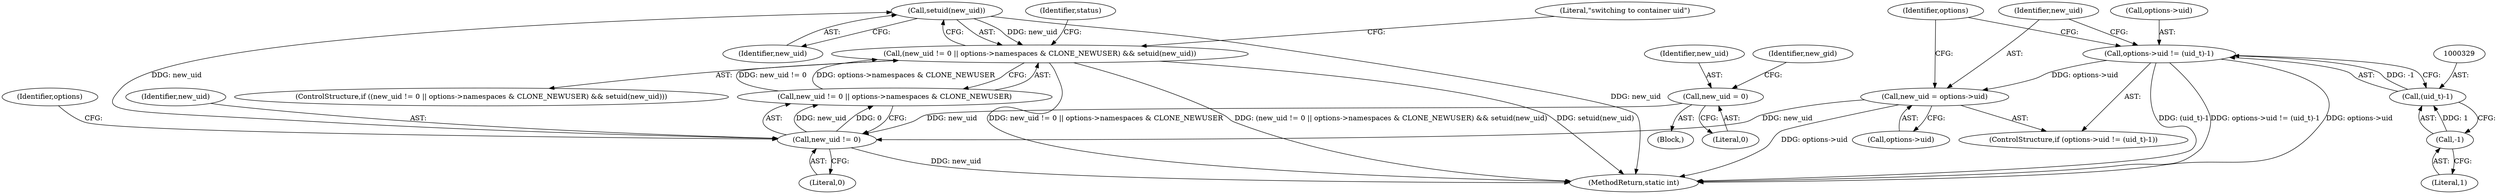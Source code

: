 digraph "0_lxc_81f466d05f2a89cb4f122ef7f593ff3f279b165c@API" {
"1000432" [label="(Call,setuid(new_uid))"];
"1000424" [label="(Call,new_uid != 0)"];
"1000332" [label="(Call,new_uid = options->uid)"];
"1000324" [label="(Call,options->uid != (uid_t)-1)"];
"1000328" [label="(Call,(uid_t)-1)"];
"1000330" [label="(Call,-1)"];
"1000306" [label="(Call,new_uid = 0)"];
"1000422" [label="(Call,(new_uid != 0 || options->namespaces & CLONE_NEWUSER) && setuid(new_uid))"];
"1000333" [label="(Identifier,new_uid)"];
"1000429" [label="(Identifier,options)"];
"1000330" [label="(Call,-1)"];
"1000444" [label="(Identifier,status)"];
"1000308" [label="(Literal,0)"];
"1000436" [label="(Literal,\"switching to container uid\")"];
"1000328" [label="(Call,(uid_t)-1)"];
"1000433" [label="(Identifier,new_uid)"];
"1000310" [label="(Identifier,new_gid)"];
"1000421" [label="(ControlStructure,if ((new_uid != 0 || options->namespaces & CLONE_NEWUSER) && setuid(new_uid)))"];
"1000324" [label="(Call,options->uid != (uid_t)-1)"];
"1000325" [label="(Call,options->uid)"];
"1000332" [label="(Call,new_uid = options->uid)"];
"1000422" [label="(Call,(new_uid != 0 || options->namespaces & CLONE_NEWUSER) && setuid(new_uid))"];
"1000744" [label="(MethodReturn,static int)"];
"1000425" [label="(Identifier,new_uid)"];
"1000323" [label="(ControlStructure,if (options->uid != (uid_t)-1))"];
"1000331" [label="(Literal,1)"];
"1000119" [label="(Block,)"];
"1000306" [label="(Call,new_uid = 0)"];
"1000423" [label="(Call,new_uid != 0 || options->namespaces & CLONE_NEWUSER)"];
"1000307" [label="(Identifier,new_uid)"];
"1000432" [label="(Call,setuid(new_uid))"];
"1000424" [label="(Call,new_uid != 0)"];
"1000340" [label="(Identifier,options)"];
"1000426" [label="(Literal,0)"];
"1000334" [label="(Call,options->uid)"];
"1000432" -> "1000422"  [label="AST: "];
"1000432" -> "1000433"  [label="CFG: "];
"1000433" -> "1000432"  [label="AST: "];
"1000422" -> "1000432"  [label="CFG: "];
"1000432" -> "1000744"  [label="DDG: new_uid"];
"1000432" -> "1000422"  [label="DDG: new_uid"];
"1000424" -> "1000432"  [label="DDG: new_uid"];
"1000424" -> "1000423"  [label="AST: "];
"1000424" -> "1000426"  [label="CFG: "];
"1000425" -> "1000424"  [label="AST: "];
"1000426" -> "1000424"  [label="AST: "];
"1000429" -> "1000424"  [label="CFG: "];
"1000423" -> "1000424"  [label="CFG: "];
"1000424" -> "1000744"  [label="DDG: new_uid"];
"1000424" -> "1000423"  [label="DDG: new_uid"];
"1000424" -> "1000423"  [label="DDG: 0"];
"1000332" -> "1000424"  [label="DDG: new_uid"];
"1000306" -> "1000424"  [label="DDG: new_uid"];
"1000332" -> "1000323"  [label="AST: "];
"1000332" -> "1000334"  [label="CFG: "];
"1000333" -> "1000332"  [label="AST: "];
"1000334" -> "1000332"  [label="AST: "];
"1000340" -> "1000332"  [label="CFG: "];
"1000332" -> "1000744"  [label="DDG: options->uid"];
"1000324" -> "1000332"  [label="DDG: options->uid"];
"1000324" -> "1000323"  [label="AST: "];
"1000324" -> "1000328"  [label="CFG: "];
"1000325" -> "1000324"  [label="AST: "];
"1000328" -> "1000324"  [label="AST: "];
"1000333" -> "1000324"  [label="CFG: "];
"1000340" -> "1000324"  [label="CFG: "];
"1000324" -> "1000744"  [label="DDG: (uid_t)-1"];
"1000324" -> "1000744"  [label="DDG: options->uid != (uid_t)-1"];
"1000324" -> "1000744"  [label="DDG: options->uid"];
"1000328" -> "1000324"  [label="DDG: -1"];
"1000328" -> "1000330"  [label="CFG: "];
"1000329" -> "1000328"  [label="AST: "];
"1000330" -> "1000328"  [label="AST: "];
"1000330" -> "1000328"  [label="DDG: 1"];
"1000330" -> "1000331"  [label="CFG: "];
"1000331" -> "1000330"  [label="AST: "];
"1000306" -> "1000119"  [label="AST: "];
"1000306" -> "1000308"  [label="CFG: "];
"1000307" -> "1000306"  [label="AST: "];
"1000308" -> "1000306"  [label="AST: "];
"1000310" -> "1000306"  [label="CFG: "];
"1000422" -> "1000421"  [label="AST: "];
"1000422" -> "1000423"  [label="CFG: "];
"1000423" -> "1000422"  [label="AST: "];
"1000436" -> "1000422"  [label="CFG: "];
"1000444" -> "1000422"  [label="CFG: "];
"1000422" -> "1000744"  [label="DDG: new_uid != 0 || options->namespaces & CLONE_NEWUSER"];
"1000422" -> "1000744"  [label="DDG: (new_uid != 0 || options->namespaces & CLONE_NEWUSER) && setuid(new_uid)"];
"1000422" -> "1000744"  [label="DDG: setuid(new_uid)"];
"1000423" -> "1000422"  [label="DDG: new_uid != 0"];
"1000423" -> "1000422"  [label="DDG: options->namespaces & CLONE_NEWUSER"];
}
